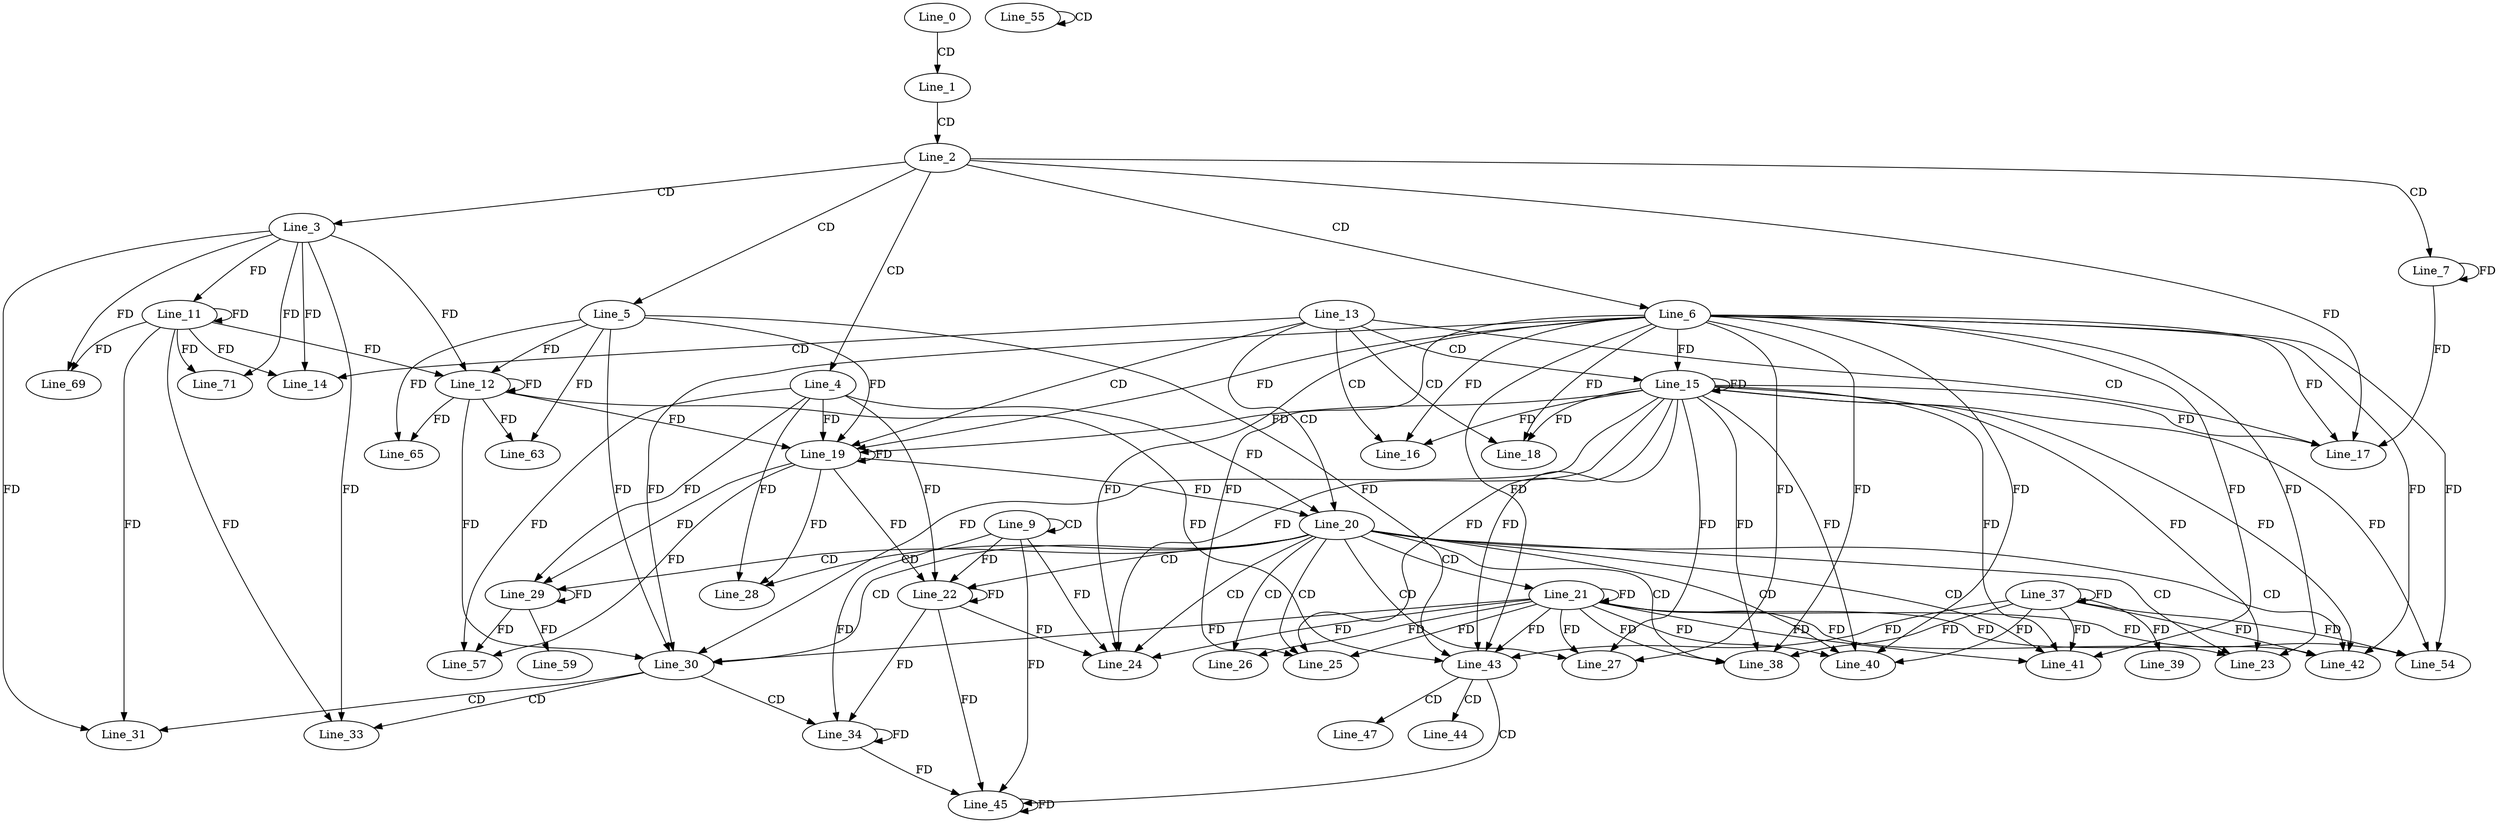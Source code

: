 digraph G {
  Line_0;
  Line_1;
  Line_2;
  Line_3;
  Line_4;
  Line_5;
  Line_6;
  Line_7;
  Line_7;
  Line_7;
  Line_9;
  Line_9;
  Line_11;
  Line_11;
  Line_12;
  Line_12;
  Line_13;
  Line_14;
  Line_15;
  Line_16;
  Line_17;
  Line_18;
  Line_19;
  Line_19;
  Line_19;
  Line_20;
  Line_20;
  Line_21;
  Line_22;
  Line_22;
  Line_23;
  Line_24;
  Line_25;
  Line_26;
  Line_27;
  Line_28;
  Line_29;
  Line_30;
  Line_30;
  Line_30;
  Line_31;
  Line_33;
  Line_34;
  Line_34;
  Line_37;
  Line_38;
  Line_39;
  Line_40;
  Line_41;
  Line_42;
  Line_43;
  Line_43;
  Line_43;
  Line_44;
  Line_45;
  Line_47;
  Line_54;
  Line_55;
  Line_55;
  Line_57;
  Line_59;
  Line_63;
  Line_65;
  Line_69;
  Line_71;
  Line_0 -> Line_1 [ label="CD" ];
  Line_1 -> Line_2 [ label="CD" ];
  Line_2 -> Line_3 [ label="CD" ];
  Line_2 -> Line_4 [ label="CD" ];
  Line_2 -> Line_5 [ label="CD" ];
  Line_2 -> Line_6 [ label="CD" ];
  Line_2 -> Line_7 [ label="CD" ];
  Line_7 -> Line_7 [ label="FD" ];
  Line_9 -> Line_9 [ label="CD" ];
  Line_3 -> Line_11 [ label="FD" ];
  Line_11 -> Line_11 [ label="FD" ];
  Line_5 -> Line_12 [ label="FD" ];
  Line_12 -> Line_12 [ label="FD" ];
  Line_3 -> Line_12 [ label="FD" ];
  Line_11 -> Line_12 [ label="FD" ];
  Line_13 -> Line_14 [ label="CD" ];
  Line_3 -> Line_14 [ label="FD" ];
  Line_11 -> Line_14 [ label="FD" ];
  Line_13 -> Line_15 [ label="CD" ];
  Line_6 -> Line_15 [ label="FD" ];
  Line_15 -> Line_15 [ label="FD" ];
  Line_13 -> Line_16 [ label="CD" ];
  Line_6 -> Line_16 [ label="FD" ];
  Line_15 -> Line_16 [ label="FD" ];
  Line_13 -> Line_17 [ label="CD" ];
  Line_6 -> Line_17 [ label="FD" ];
  Line_15 -> Line_17 [ label="FD" ];
  Line_2 -> Line_17 [ label="FD" ];
  Line_7 -> Line_17 [ label="FD" ];
  Line_13 -> Line_18 [ label="CD" ];
  Line_6 -> Line_18 [ label="FD" ];
  Line_15 -> Line_18 [ label="FD" ];
  Line_13 -> Line_19 [ label="CD" ];
  Line_4 -> Line_19 [ label="FD" ];
  Line_19 -> Line_19 [ label="FD" ];
  Line_5 -> Line_19 [ label="FD" ];
  Line_12 -> Line_19 [ label="FD" ];
  Line_6 -> Line_19 [ label="FD" ];
  Line_15 -> Line_19 [ label="FD" ];
  Line_13 -> Line_20 [ label="CD" ];
  Line_4 -> Line_20 [ label="FD" ];
  Line_19 -> Line_20 [ label="FD" ];
  Line_20 -> Line_21 [ label="CD" ];
  Line_21 -> Line_21 [ label="FD" ];
  Line_20 -> Line_22 [ label="CD" ];
  Line_9 -> Line_22 [ label="FD" ];
  Line_22 -> Line_22 [ label="FD" ];
  Line_4 -> Line_22 [ label="FD" ];
  Line_19 -> Line_22 [ label="FD" ];
  Line_20 -> Line_23 [ label="CD" ];
  Line_6 -> Line_23 [ label="FD" ];
  Line_15 -> Line_23 [ label="FD" ];
  Line_21 -> Line_23 [ label="FD" ];
  Line_20 -> Line_24 [ label="CD" ];
  Line_6 -> Line_24 [ label="FD" ];
  Line_15 -> Line_24 [ label="FD" ];
  Line_21 -> Line_24 [ label="FD" ];
  Line_9 -> Line_24 [ label="FD" ];
  Line_22 -> Line_24 [ label="FD" ];
  Line_20 -> Line_25 [ label="CD" ];
  Line_6 -> Line_25 [ label="FD" ];
  Line_15 -> Line_25 [ label="FD" ];
  Line_21 -> Line_25 [ label="FD" ];
  Line_20 -> Line_26 [ label="CD" ];
  Line_21 -> Line_26 [ label="FD" ];
  Line_20 -> Line_27 [ label="CD" ];
  Line_6 -> Line_27 [ label="FD" ];
  Line_15 -> Line_27 [ label="FD" ];
  Line_21 -> Line_27 [ label="FD" ];
  Line_20 -> Line_28 [ label="CD" ];
  Line_4 -> Line_28 [ label="FD" ];
  Line_19 -> Line_28 [ label="FD" ];
  Line_20 -> Line_29 [ label="CD" ];
  Line_4 -> Line_29 [ label="FD" ];
  Line_19 -> Line_29 [ label="FD" ];
  Line_29 -> Line_29 [ label="FD" ];
  Line_20 -> Line_30 [ label="CD" ];
  Line_5 -> Line_30 [ label="FD" ];
  Line_12 -> Line_30 [ label="FD" ];
  Line_6 -> Line_30 [ label="FD" ];
  Line_15 -> Line_30 [ label="FD" ];
  Line_21 -> Line_30 [ label="FD" ];
  Line_30 -> Line_31 [ label="CD" ];
  Line_3 -> Line_31 [ label="FD" ];
  Line_11 -> Line_31 [ label="FD" ];
  Line_30 -> Line_33 [ label="CD" ];
  Line_3 -> Line_33 [ label="FD" ];
  Line_11 -> Line_33 [ label="FD" ];
  Line_30 -> Line_34 [ label="CD" ];
  Line_9 -> Line_34 [ label="FD" ];
  Line_22 -> Line_34 [ label="FD" ];
  Line_34 -> Line_34 [ label="FD" ];
  Line_37 -> Line_37 [ label="FD" ];
  Line_20 -> Line_38 [ label="CD" ];
  Line_6 -> Line_38 [ label="FD" ];
  Line_15 -> Line_38 [ label="FD" ];
  Line_21 -> Line_38 [ label="FD" ];
  Line_37 -> Line_38 [ label="FD" ];
  Line_37 -> Line_39 [ label="FD" ];
  Line_20 -> Line_40 [ label="CD" ];
  Line_6 -> Line_40 [ label="FD" ];
  Line_15 -> Line_40 [ label="FD" ];
  Line_21 -> Line_40 [ label="FD" ];
  Line_37 -> Line_40 [ label="FD" ];
  Line_20 -> Line_41 [ label="CD" ];
  Line_6 -> Line_41 [ label="FD" ];
  Line_15 -> Line_41 [ label="FD" ];
  Line_21 -> Line_41 [ label="FD" ];
  Line_37 -> Line_41 [ label="FD" ];
  Line_20 -> Line_42 [ label="CD" ];
  Line_6 -> Line_42 [ label="FD" ];
  Line_15 -> Line_42 [ label="FD" ];
  Line_21 -> Line_42 [ label="FD" ];
  Line_37 -> Line_42 [ label="FD" ];
  Line_5 -> Line_43 [ label="FD" ];
  Line_12 -> Line_43 [ label="FD" ];
  Line_6 -> Line_43 [ label="FD" ];
  Line_15 -> Line_43 [ label="FD" ];
  Line_21 -> Line_43 [ label="FD" ];
  Line_37 -> Line_43 [ label="FD" ];
  Line_43 -> Line_44 [ label="CD" ];
  Line_43 -> Line_45 [ label="CD" ];
  Line_9 -> Line_45 [ label="FD" ];
  Line_22 -> Line_45 [ label="FD" ];
  Line_34 -> Line_45 [ label="FD" ];
  Line_45 -> Line_45 [ label="FD" ];
  Line_43 -> Line_47 [ label="CD" ];
  Line_6 -> Line_54 [ label="FD" ];
  Line_15 -> Line_54 [ label="FD" ];
  Line_21 -> Line_54 [ label="FD" ];
  Line_37 -> Line_54 [ label="FD" ];
  Line_55 -> Line_55 [ label="CD" ];
  Line_4 -> Line_57 [ label="FD" ];
  Line_19 -> Line_57 [ label="FD" ];
  Line_29 -> Line_57 [ label="FD" ];
  Line_29 -> Line_59 [ label="FD" ];
  Line_5 -> Line_63 [ label="FD" ];
  Line_12 -> Line_63 [ label="FD" ];
  Line_5 -> Line_65 [ label="FD" ];
  Line_12 -> Line_65 [ label="FD" ];
  Line_3 -> Line_69 [ label="FD" ];
  Line_11 -> Line_69 [ label="FD" ];
  Line_3 -> Line_71 [ label="FD" ];
  Line_11 -> Line_71 [ label="FD" ];
}
